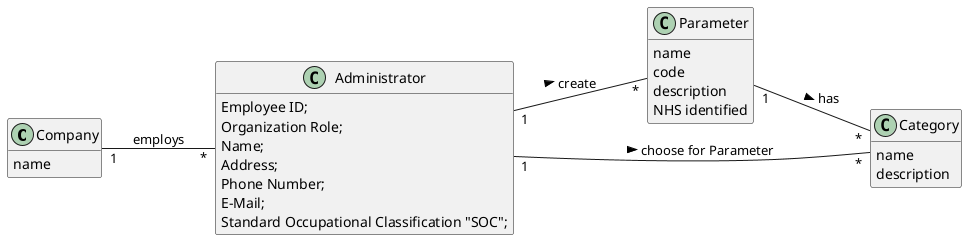 @startuml
hide methods
left to right direction
skinparam classAttributeIconSize 0

class Company{
name
}

class Administrator {
Employee ID;
Organization Role;
Name;
Address;
Phone Number;
E-Mail;
Standard Occupational Classification "SOC";
}

class Parameter{
name
code
description
NHS identified
}

class Category{
name
description
}



Company "1" -- "*" Administrator : employs
Administrator "1" -- "*" Parameter : create >
Parameter "1" -- "*" Category : has >
Administrator "1" -- "*" Category : choose for Parameter >




@enduml